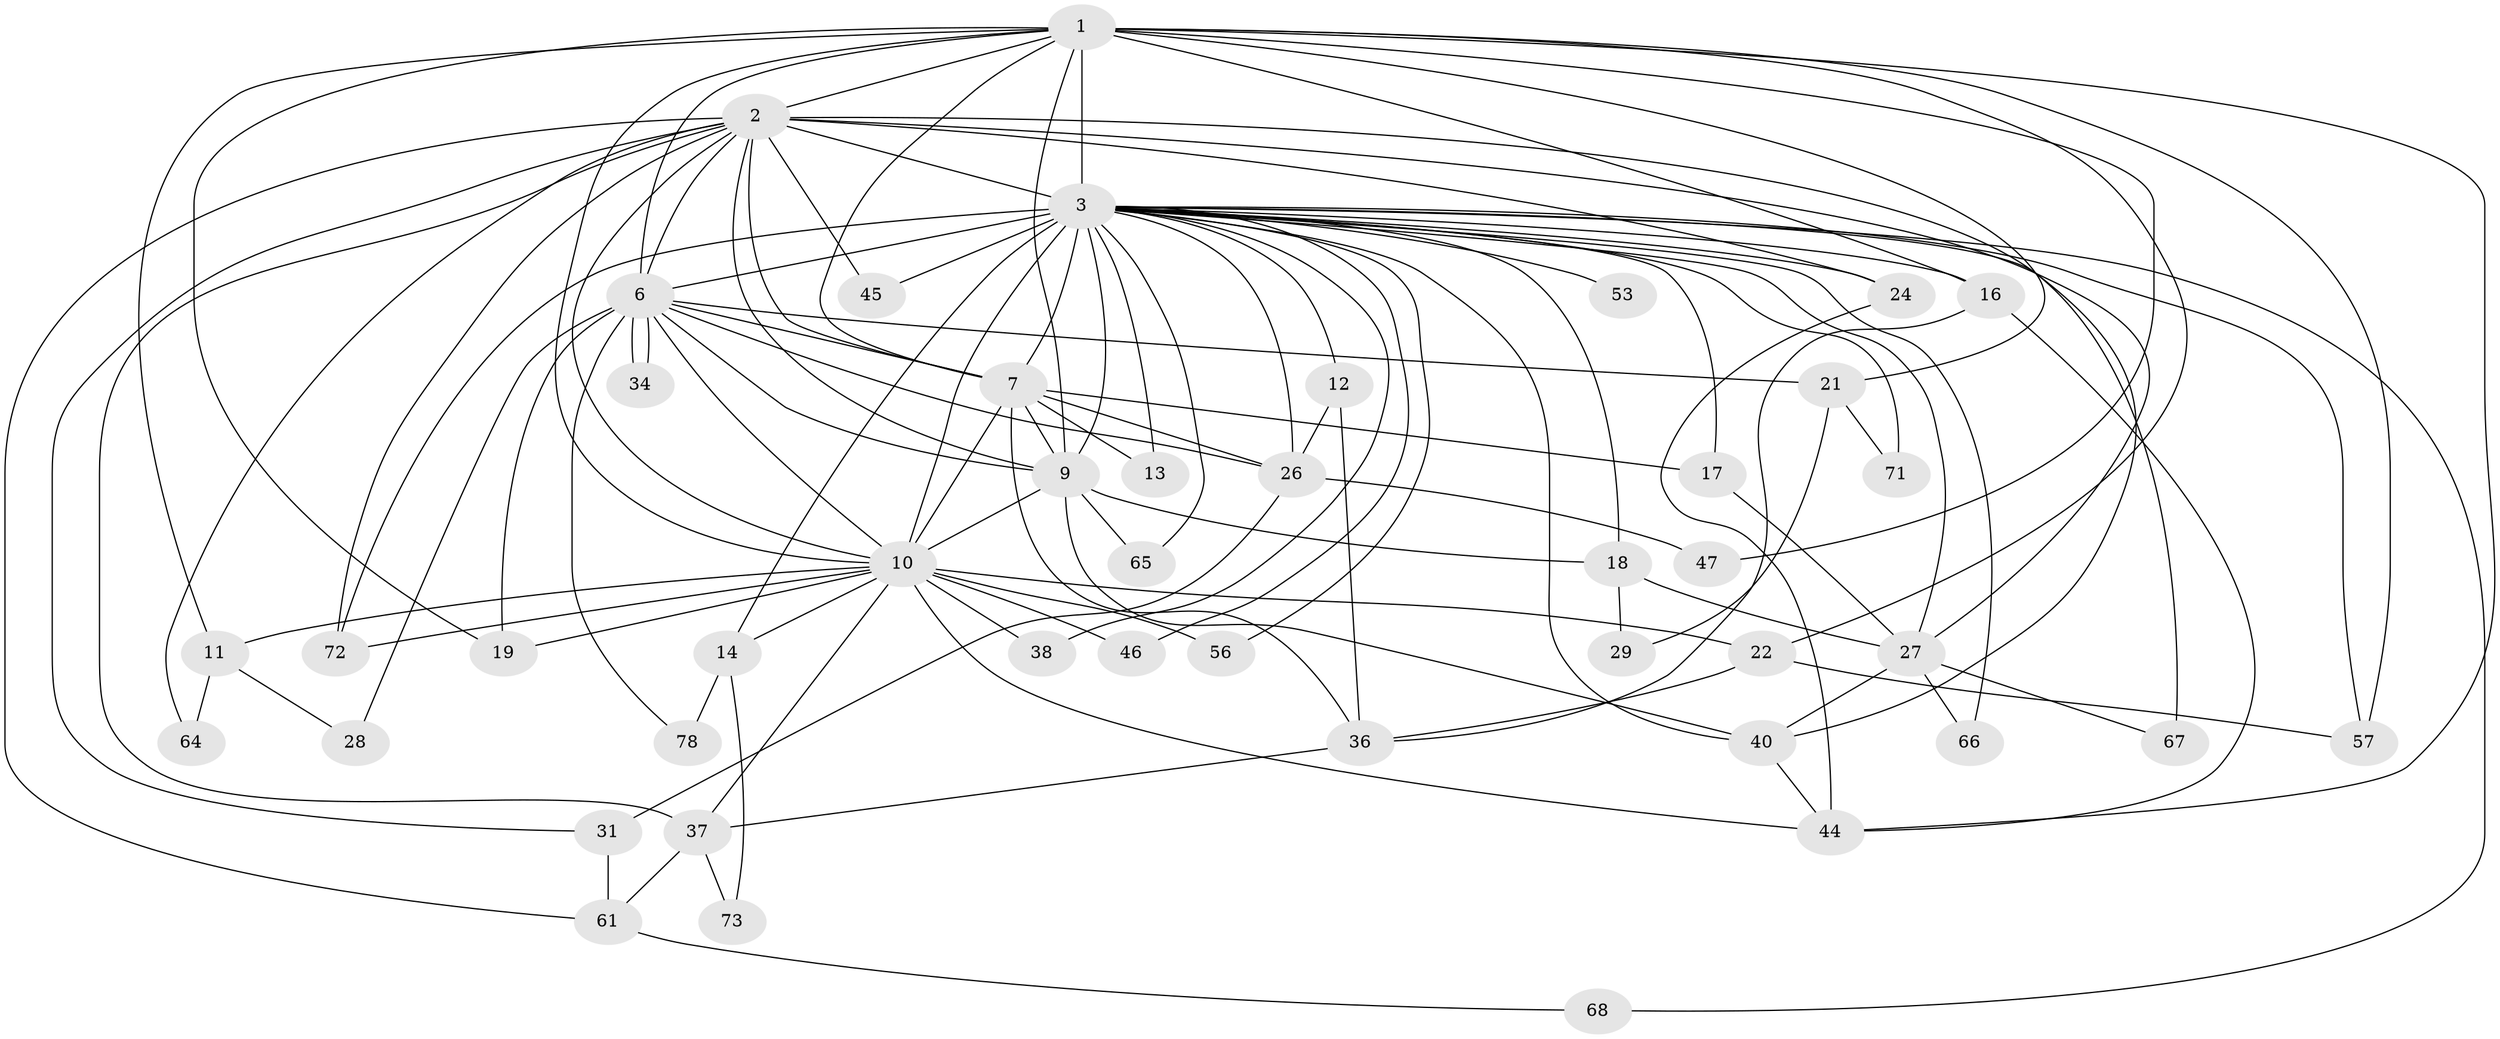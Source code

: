 // original degree distribution, {17: 0.03333333333333333, 20: 0.011111111111111112, 23: 0.022222222222222223, 18: 0.011111111111111112, 15: 0.011111111111111112, 21: 0.011111111111111112, 13: 0.011111111111111112, 5: 0.08888888888888889, 4: 0.08888888888888889, 2: 0.5444444444444444, 3: 0.13333333333333333, 6: 0.011111111111111112, 7: 0.022222222222222223}
// Generated by graph-tools (version 1.1) at 2025/14/03/09/25 04:14:11]
// undirected, 45 vertices, 111 edges
graph export_dot {
graph [start="1"]
  node [color=gray90,style=filled];
  1 [super="+5"];
  2 [super="+85+82+75+70+59+23"];
  3 [super="+33+58+39+48+90+8+62+42+4"];
  6;
  7;
  9;
  10 [super="+35+20"];
  11 [super="+25+15"];
  12;
  13;
  14;
  16 [super="+60"];
  17;
  18;
  19 [super="+89"];
  21;
  22;
  24 [super="+51"];
  26 [super="+32"];
  27 [super="+30"];
  28;
  29;
  31;
  34;
  36 [super="+88"];
  37 [super="+77"];
  38;
  40 [super="+81"];
  44 [super="+83+79"];
  45;
  46;
  47;
  53;
  56;
  57;
  61 [super="+69"];
  64;
  65;
  66;
  67;
  68;
  71;
  72;
  73;
  78;
  1 -- 2 [weight=2];
  1 -- 3 [weight=10];
  1 -- 6 [weight=2];
  1 -- 7 [weight=2];
  1 -- 9 [weight=2];
  1 -- 10 [weight=2];
  1 -- 11 [weight=3];
  1 -- 16;
  1 -- 21;
  1 -- 22;
  1 -- 47;
  1 -- 57;
  1 -- 44;
  1 -- 19;
  2 -- 3 [weight=5];
  2 -- 6;
  2 -- 7 [weight=3];
  2 -- 9;
  2 -- 10 [weight=2];
  2 -- 40;
  2 -- 64;
  2 -- 72;
  2 -- 24;
  2 -- 27;
  2 -- 37;
  2 -- 45;
  2 -- 61;
  2 -- 31;
  3 -- 6 [weight=3];
  3 -- 7 [weight=5];
  3 -- 9 [weight=4];
  3 -- 10 [weight=6];
  3 -- 24 [weight=3];
  3 -- 38;
  3 -- 56;
  3 -- 68;
  3 -- 57;
  3 -- 40;
  3 -- 66;
  3 -- 72;
  3 -- 12;
  3 -- 13;
  3 -- 14;
  3 -- 16 [weight=2];
  3 -- 17 [weight=3];
  3 -- 45;
  3 -- 53 [weight=2];
  3 -- 27;
  3 -- 65;
  3 -- 67;
  3 -- 71;
  3 -- 18;
  3 -- 26;
  3 -- 46;
  6 -- 7;
  6 -- 9;
  6 -- 10 [weight=2];
  6 -- 19;
  6 -- 21;
  6 -- 26;
  6 -- 28;
  6 -- 34;
  6 -- 34;
  6 -- 78;
  7 -- 9;
  7 -- 10;
  7 -- 13;
  7 -- 17;
  7 -- 26;
  7 -- 36;
  9 -- 10;
  9 -- 18;
  9 -- 40;
  9 -- 65;
  10 -- 11;
  10 -- 14;
  10 -- 22;
  10 -- 37;
  10 -- 38;
  10 -- 46;
  10 -- 56;
  10 -- 72;
  10 -- 44;
  10 -- 19;
  11 -- 64;
  11 -- 28;
  12 -- 36;
  12 -- 26;
  14 -- 73;
  14 -- 78;
  16 -- 36;
  16 -- 44;
  17 -- 27;
  18 -- 27 [weight=2];
  18 -- 29;
  21 -- 29;
  21 -- 71;
  22 -- 57;
  22 -- 36;
  24 -- 44;
  26 -- 31;
  26 -- 47;
  27 -- 66;
  27 -- 67;
  27 -- 40;
  31 -- 61 [weight=2];
  36 -- 37;
  37 -- 73;
  37 -- 61;
  40 -- 44;
  61 -- 68;
}
